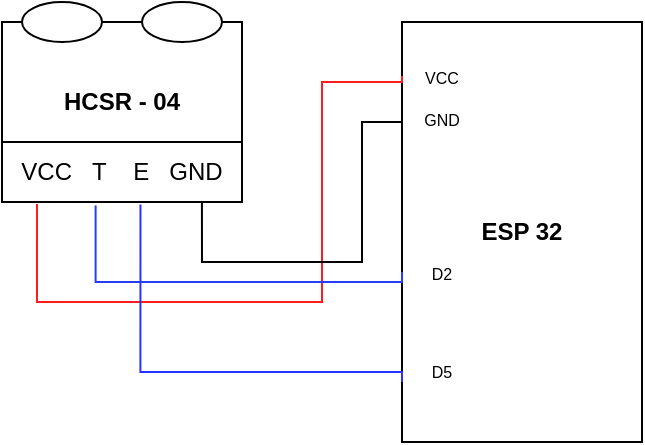 <mxfile version="28.2.7">
  <diagram name="Halaman-1" id="k7_5H3n_LV9lJBzb_GbQ">
    <mxGraphModel dx="837" dy="417" grid="1" gridSize="10" guides="1" tooltips="1" connect="1" arrows="1" fold="1" page="1" pageScale="1" pageWidth="827" pageHeight="1169" math="0" shadow="0">
      <root>
        <mxCell id="0" />
        <mxCell id="1" parent="0" />
        <mxCell id="-SEjjC6TIYtExDhh-eqF-2" value="&lt;b&gt;ESP 32&lt;/b&gt;" style="rounded=0;whiteSpace=wrap;html=1;" vertex="1" parent="1">
          <mxGeometry x="380" y="140" width="120" height="210" as="geometry" />
        </mxCell>
        <mxCell id="-SEjjC6TIYtExDhh-eqF-3" value="&lt;b&gt;HCSR - 04&lt;/b&gt;" style="rounded=0;whiteSpace=wrap;html=1;" vertex="1" parent="1">
          <mxGeometry x="180" y="140" width="120" height="80" as="geometry" />
        </mxCell>
        <mxCell id="-SEjjC6TIYtExDhh-eqF-5" value="VCC&amp;nbsp; &amp;nbsp;T&amp;nbsp; &amp;nbsp; E&amp;nbsp; &amp;nbsp;GND" style="rounded=0;whiteSpace=wrap;html=1;" vertex="1" parent="1">
          <mxGeometry x="180" y="200" width="120" height="30" as="geometry" />
        </mxCell>
        <mxCell id="-SEjjC6TIYtExDhh-eqF-6" value="&lt;span style=&quot;color: rgb(0, 0, 0); font-family: Helvetica; font-style: normal; font-variant-ligatures: normal; font-variant-caps: normal; font-weight: 400; letter-spacing: normal; orphans: 2; text-indent: 0px; text-transform: none; widows: 2; word-spacing: 0px; -webkit-text-stroke-width: 0px; white-space: normal; text-decoration-thickness: initial; text-decoration-style: initial; text-decoration-color: initial; float: none; background-color: rgb(255, 255, 255); display: inline !important;&quot;&gt;&lt;font style=&quot;font-size: 8px;&quot;&gt;GND&lt;/font&gt;&lt;/span&gt;" style="text;whiteSpace=wrap;html=1;align=center;verticalAlign=middle;" vertex="1" parent="1">
          <mxGeometry x="380" y="178" width="40" height="20" as="geometry" />
        </mxCell>
        <mxCell id="-SEjjC6TIYtExDhh-eqF-7" value="&lt;span style=&quot;color: rgb(0, 0, 0); font-family: Helvetica; font-style: normal; font-variant-ligatures: normal; font-variant-caps: normal; font-weight: 400; letter-spacing: normal; orphans: 2; text-indent: 0px; text-transform: none; widows: 2; word-spacing: 0px; -webkit-text-stroke-width: 0px; white-space: normal; text-decoration-thickness: initial; text-decoration-style: initial; text-decoration-color: initial; float: none; background-color: rgb(255, 255, 255); display: inline !important;&quot;&gt;&lt;font style=&quot;font-size: 8px;&quot;&gt;VCC&lt;/font&gt;&lt;/span&gt;" style="text;whiteSpace=wrap;html=1;align=center;verticalAlign=middle;" vertex="1" parent="1">
          <mxGeometry x="380" y="157" width="40" height="20" as="geometry" />
        </mxCell>
        <mxCell id="-SEjjC6TIYtExDhh-eqF-8" value="&lt;span style=&quot;color: rgb(0, 0, 0); font-family: Helvetica; font-style: normal; font-variant-ligatures: normal; font-variant-caps: normal; font-weight: 400; letter-spacing: normal; orphans: 2; text-indent: 0px; text-transform: none; widows: 2; word-spacing: 0px; -webkit-text-stroke-width: 0px; white-space: normal; text-decoration-thickness: initial; text-decoration-style: initial; text-decoration-color: initial; float: none; background-color: rgb(255, 255, 255); display: inline !important;&quot;&gt;&lt;font style=&quot;font-size: 8px;&quot;&gt;D2&lt;/font&gt;&lt;/span&gt;" style="text;whiteSpace=wrap;html=1;align=center;verticalAlign=middle;" vertex="1" parent="1">
          <mxGeometry x="380" y="255" width="40" height="20" as="geometry" />
        </mxCell>
        <mxCell id="-SEjjC6TIYtExDhh-eqF-9" value="&lt;span style=&quot;color: rgb(0, 0, 0); font-family: Helvetica; font-style: normal; font-variant-ligatures: normal; font-variant-caps: normal; font-weight: 400; letter-spacing: normal; orphans: 2; text-indent: 0px; text-transform: none; widows: 2; word-spacing: 0px; -webkit-text-stroke-width: 0px; white-space: normal; text-decoration-thickness: initial; text-decoration-style: initial; text-decoration-color: initial; float: none; background-color: rgb(255, 255, 255); display: inline !important;&quot;&gt;D5&lt;/span&gt;" style="text;whiteSpace=wrap;html=1;align=center;verticalAlign=middle;fontSize=8;" vertex="1" parent="1">
          <mxGeometry x="380" y="305" width="40" height="20" as="geometry" />
        </mxCell>
        <mxCell id="-SEjjC6TIYtExDhh-eqF-10" value="" style="endArrow=none;html=1;rounded=0;exitX=0.146;exitY=1.032;exitDx=0;exitDy=0;exitPerimeter=0;entryX=0;entryY=0.5;entryDx=0;entryDy=0;edgeStyle=orthogonalEdgeStyle;strokeColor=#FF1C1C;" edge="1" parent="1" source="-SEjjC6TIYtExDhh-eqF-5" target="-SEjjC6TIYtExDhh-eqF-7">
          <mxGeometry width="50" height="50" relative="1" as="geometry">
            <mxPoint x="410" y="300" as="sourcePoint" />
            <mxPoint x="460" y="250" as="targetPoint" />
            <Array as="points">
              <mxPoint x="197" y="280" />
              <mxPoint x="340" y="280" />
              <mxPoint x="340" y="170" />
            </Array>
          </mxGeometry>
        </mxCell>
        <mxCell id="-SEjjC6TIYtExDhh-eqF-11" value="" style="endArrow=none;html=1;rounded=0;exitX=0.833;exitY=1;exitDx=0;exitDy=0;exitPerimeter=0;entryX=0;entryY=0.5;entryDx=0;entryDy=0;edgeStyle=orthogonalEdgeStyle;" edge="1" parent="1" source="-SEjjC6TIYtExDhh-eqF-5" target="-SEjjC6TIYtExDhh-eqF-6">
          <mxGeometry width="50" height="50" relative="1" as="geometry">
            <mxPoint x="410" y="300" as="sourcePoint" />
            <mxPoint x="460" y="250" as="targetPoint" />
            <Array as="points">
              <mxPoint x="280" y="260" />
              <mxPoint x="360" y="260" />
              <mxPoint x="360" y="190" />
            </Array>
          </mxGeometry>
        </mxCell>
        <mxCell id="-SEjjC6TIYtExDhh-eqF-12" value="" style="endArrow=none;html=1;rounded=0;entryX=0;entryY=0.75;entryDx=0;entryDy=0;edgeStyle=orthogonalEdgeStyle;strokeColor=light-dark(#2A32FF,#EDEDED);exitX=0.577;exitY=1.042;exitDx=0;exitDy=0;exitPerimeter=0;" edge="1" parent="1" source="-SEjjC6TIYtExDhh-eqF-5" target="-SEjjC6TIYtExDhh-eqF-9">
          <mxGeometry width="50" height="50" relative="1" as="geometry">
            <mxPoint x="250" y="240" as="sourcePoint" />
            <mxPoint x="460" y="250" as="targetPoint" />
            <Array as="points">
              <mxPoint x="249" y="315" />
            </Array>
          </mxGeometry>
        </mxCell>
        <mxCell id="-SEjjC6TIYtExDhh-eqF-14" value="" style="endArrow=none;html=1;rounded=0;exitX=0.39;exitY=1.058;exitDx=0;exitDy=0;exitPerimeter=0;entryX=0;entryY=0.5;entryDx=0;entryDy=0;edgeStyle=orthogonalEdgeStyle;strokeColor=light-dark(#253df4, #ededed);" edge="1" parent="1" source="-SEjjC6TIYtExDhh-eqF-5" target="-SEjjC6TIYtExDhh-eqF-8">
          <mxGeometry width="50" height="50" relative="1" as="geometry">
            <mxPoint x="300" y="300" as="sourcePoint" />
            <mxPoint x="350" y="250" as="targetPoint" />
            <Array as="points">
              <mxPoint x="227" y="270" />
            </Array>
          </mxGeometry>
        </mxCell>
        <mxCell id="-SEjjC6TIYtExDhh-eqF-15" value="" style="ellipse;whiteSpace=wrap;html=1;" vertex="1" parent="1">
          <mxGeometry x="190" y="130" width="40" height="20" as="geometry" />
        </mxCell>
        <mxCell id="-SEjjC6TIYtExDhh-eqF-16" value="" style="ellipse;whiteSpace=wrap;html=1;" vertex="1" parent="1">
          <mxGeometry x="250" y="130" width="40" height="20" as="geometry" />
        </mxCell>
      </root>
    </mxGraphModel>
  </diagram>
</mxfile>
